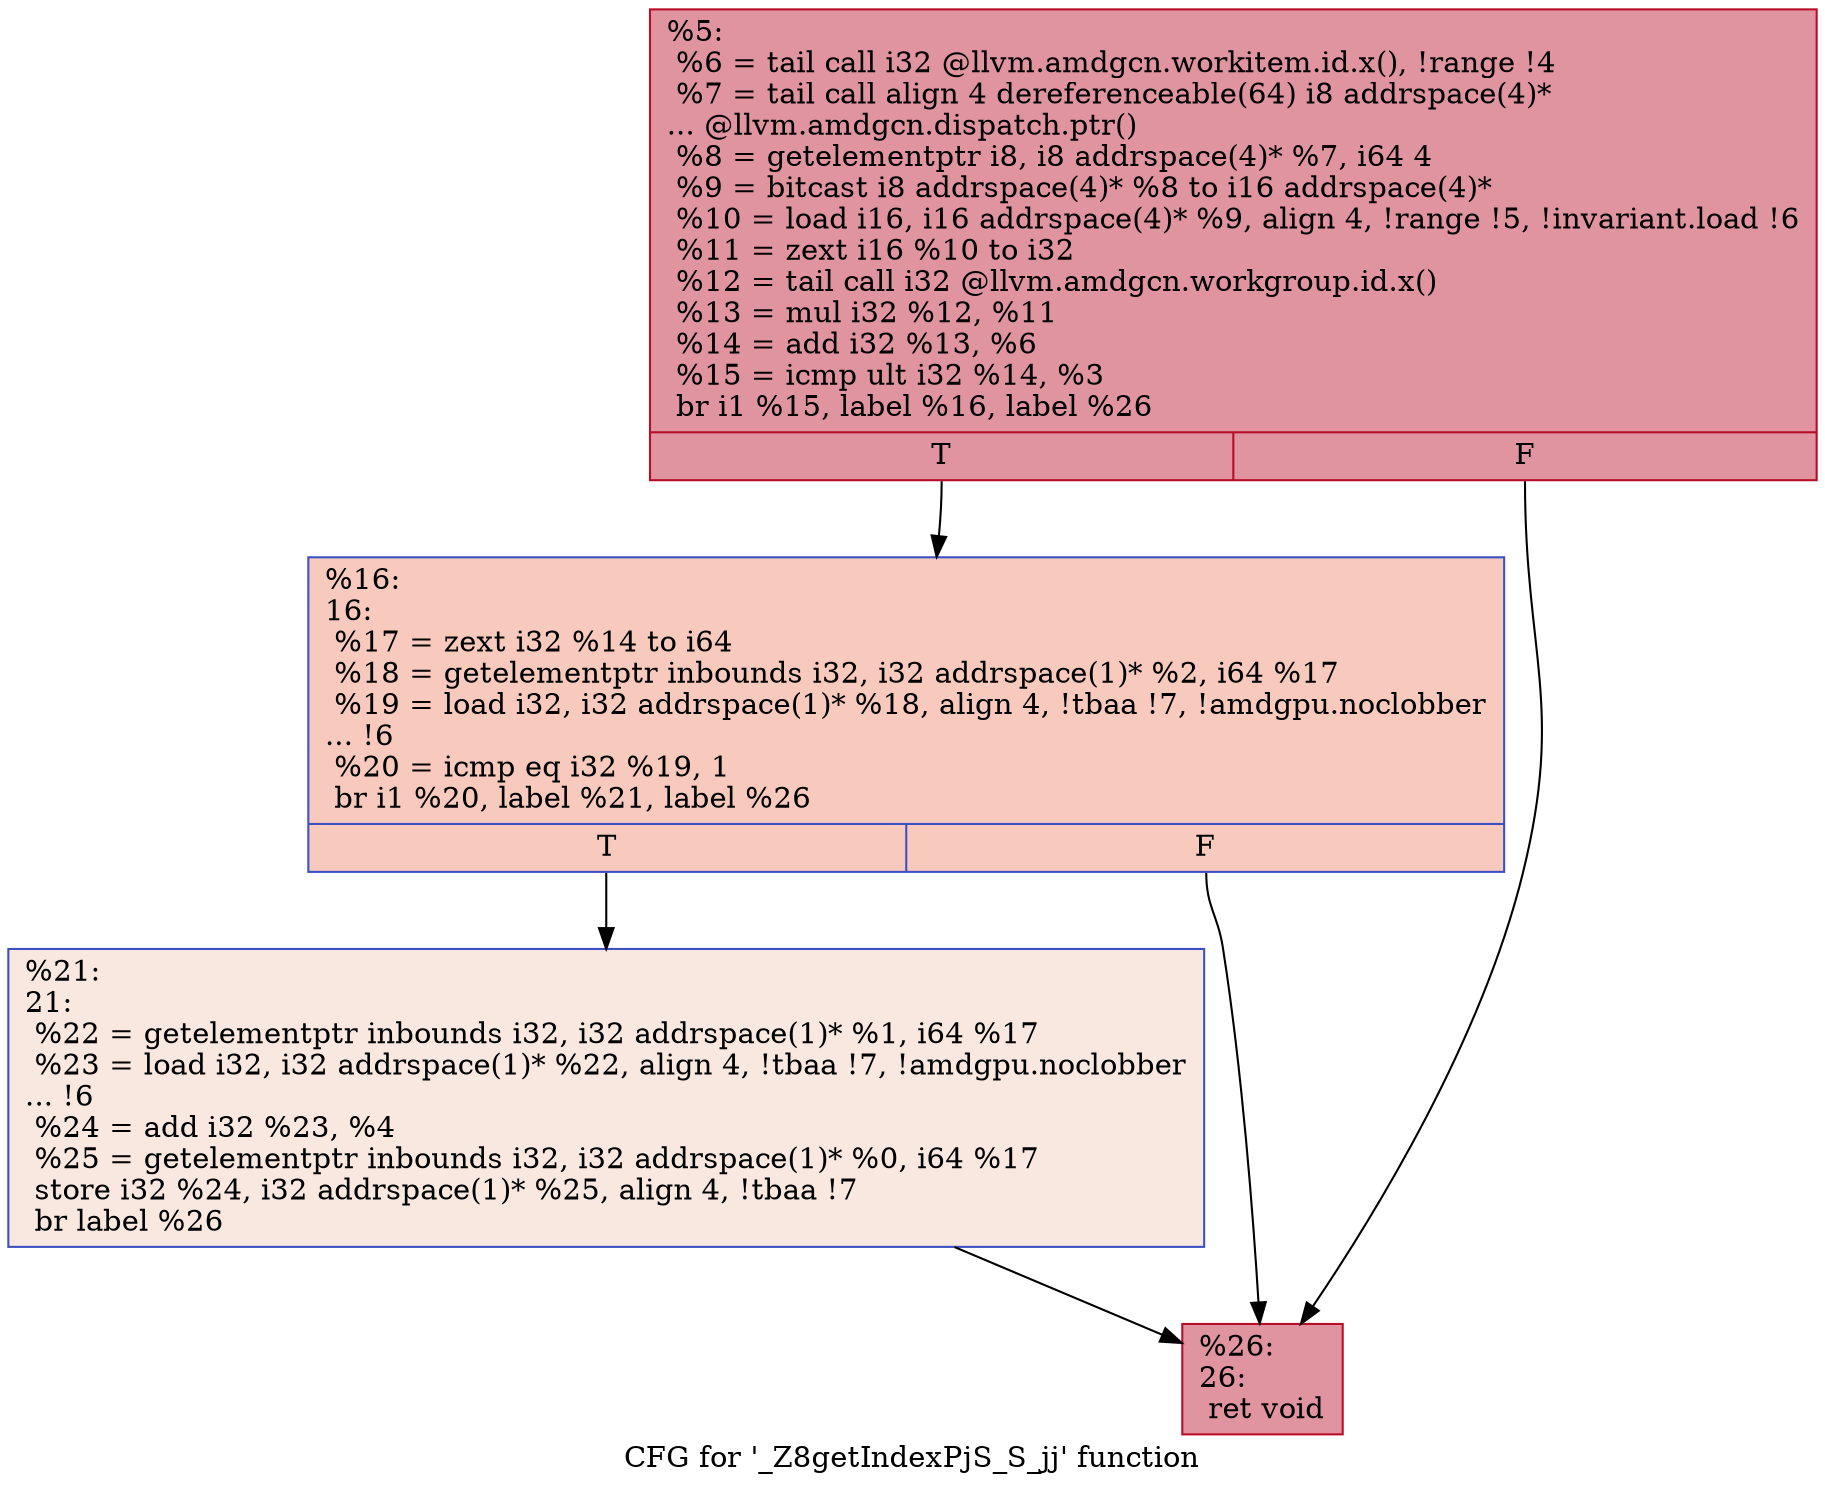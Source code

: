 digraph "CFG for '_Z8getIndexPjS_S_jj' function" {
	label="CFG for '_Z8getIndexPjS_S_jj' function";

	Node0x479a1c0 [shape=record,color="#b70d28ff", style=filled, fillcolor="#b70d2870",label="{%5:\l  %6 = tail call i32 @llvm.amdgcn.workitem.id.x(), !range !4\l  %7 = tail call align 4 dereferenceable(64) i8 addrspace(4)*\l... @llvm.amdgcn.dispatch.ptr()\l  %8 = getelementptr i8, i8 addrspace(4)* %7, i64 4\l  %9 = bitcast i8 addrspace(4)* %8 to i16 addrspace(4)*\l  %10 = load i16, i16 addrspace(4)* %9, align 4, !range !5, !invariant.load !6\l  %11 = zext i16 %10 to i32\l  %12 = tail call i32 @llvm.amdgcn.workgroup.id.x()\l  %13 = mul i32 %12, %11\l  %14 = add i32 %13, %6\l  %15 = icmp ult i32 %14, %3\l  br i1 %15, label %16, label %26\l|{<s0>T|<s1>F}}"];
	Node0x479a1c0:s0 -> Node0x479c040;
	Node0x479a1c0:s1 -> Node0x479c0d0;
	Node0x479c040 [shape=record,color="#3d50c3ff", style=filled, fillcolor="#ef886b70",label="{%16:\l16:                                               \l  %17 = zext i32 %14 to i64\l  %18 = getelementptr inbounds i32, i32 addrspace(1)* %2, i64 %17\l  %19 = load i32, i32 addrspace(1)* %18, align 4, !tbaa !7, !amdgpu.noclobber\l... !6\l  %20 = icmp eq i32 %19, 1\l  br i1 %20, label %21, label %26\l|{<s0>T|<s1>F}}"];
	Node0x479c040:s0 -> Node0x479cc80;
	Node0x479c040:s1 -> Node0x479c0d0;
	Node0x479cc80 [shape=record,color="#3d50c3ff", style=filled, fillcolor="#f1ccb870",label="{%21:\l21:                                               \l  %22 = getelementptr inbounds i32, i32 addrspace(1)* %1, i64 %17\l  %23 = load i32, i32 addrspace(1)* %22, align 4, !tbaa !7, !amdgpu.noclobber\l... !6\l  %24 = add i32 %23, %4\l  %25 = getelementptr inbounds i32, i32 addrspace(1)* %0, i64 %17\l  store i32 %24, i32 addrspace(1)* %25, align 4, !tbaa !7\l  br label %26\l}"];
	Node0x479cc80 -> Node0x479c0d0;
	Node0x479c0d0 [shape=record,color="#b70d28ff", style=filled, fillcolor="#b70d2870",label="{%26:\l26:                                               \l  ret void\l}"];
}
